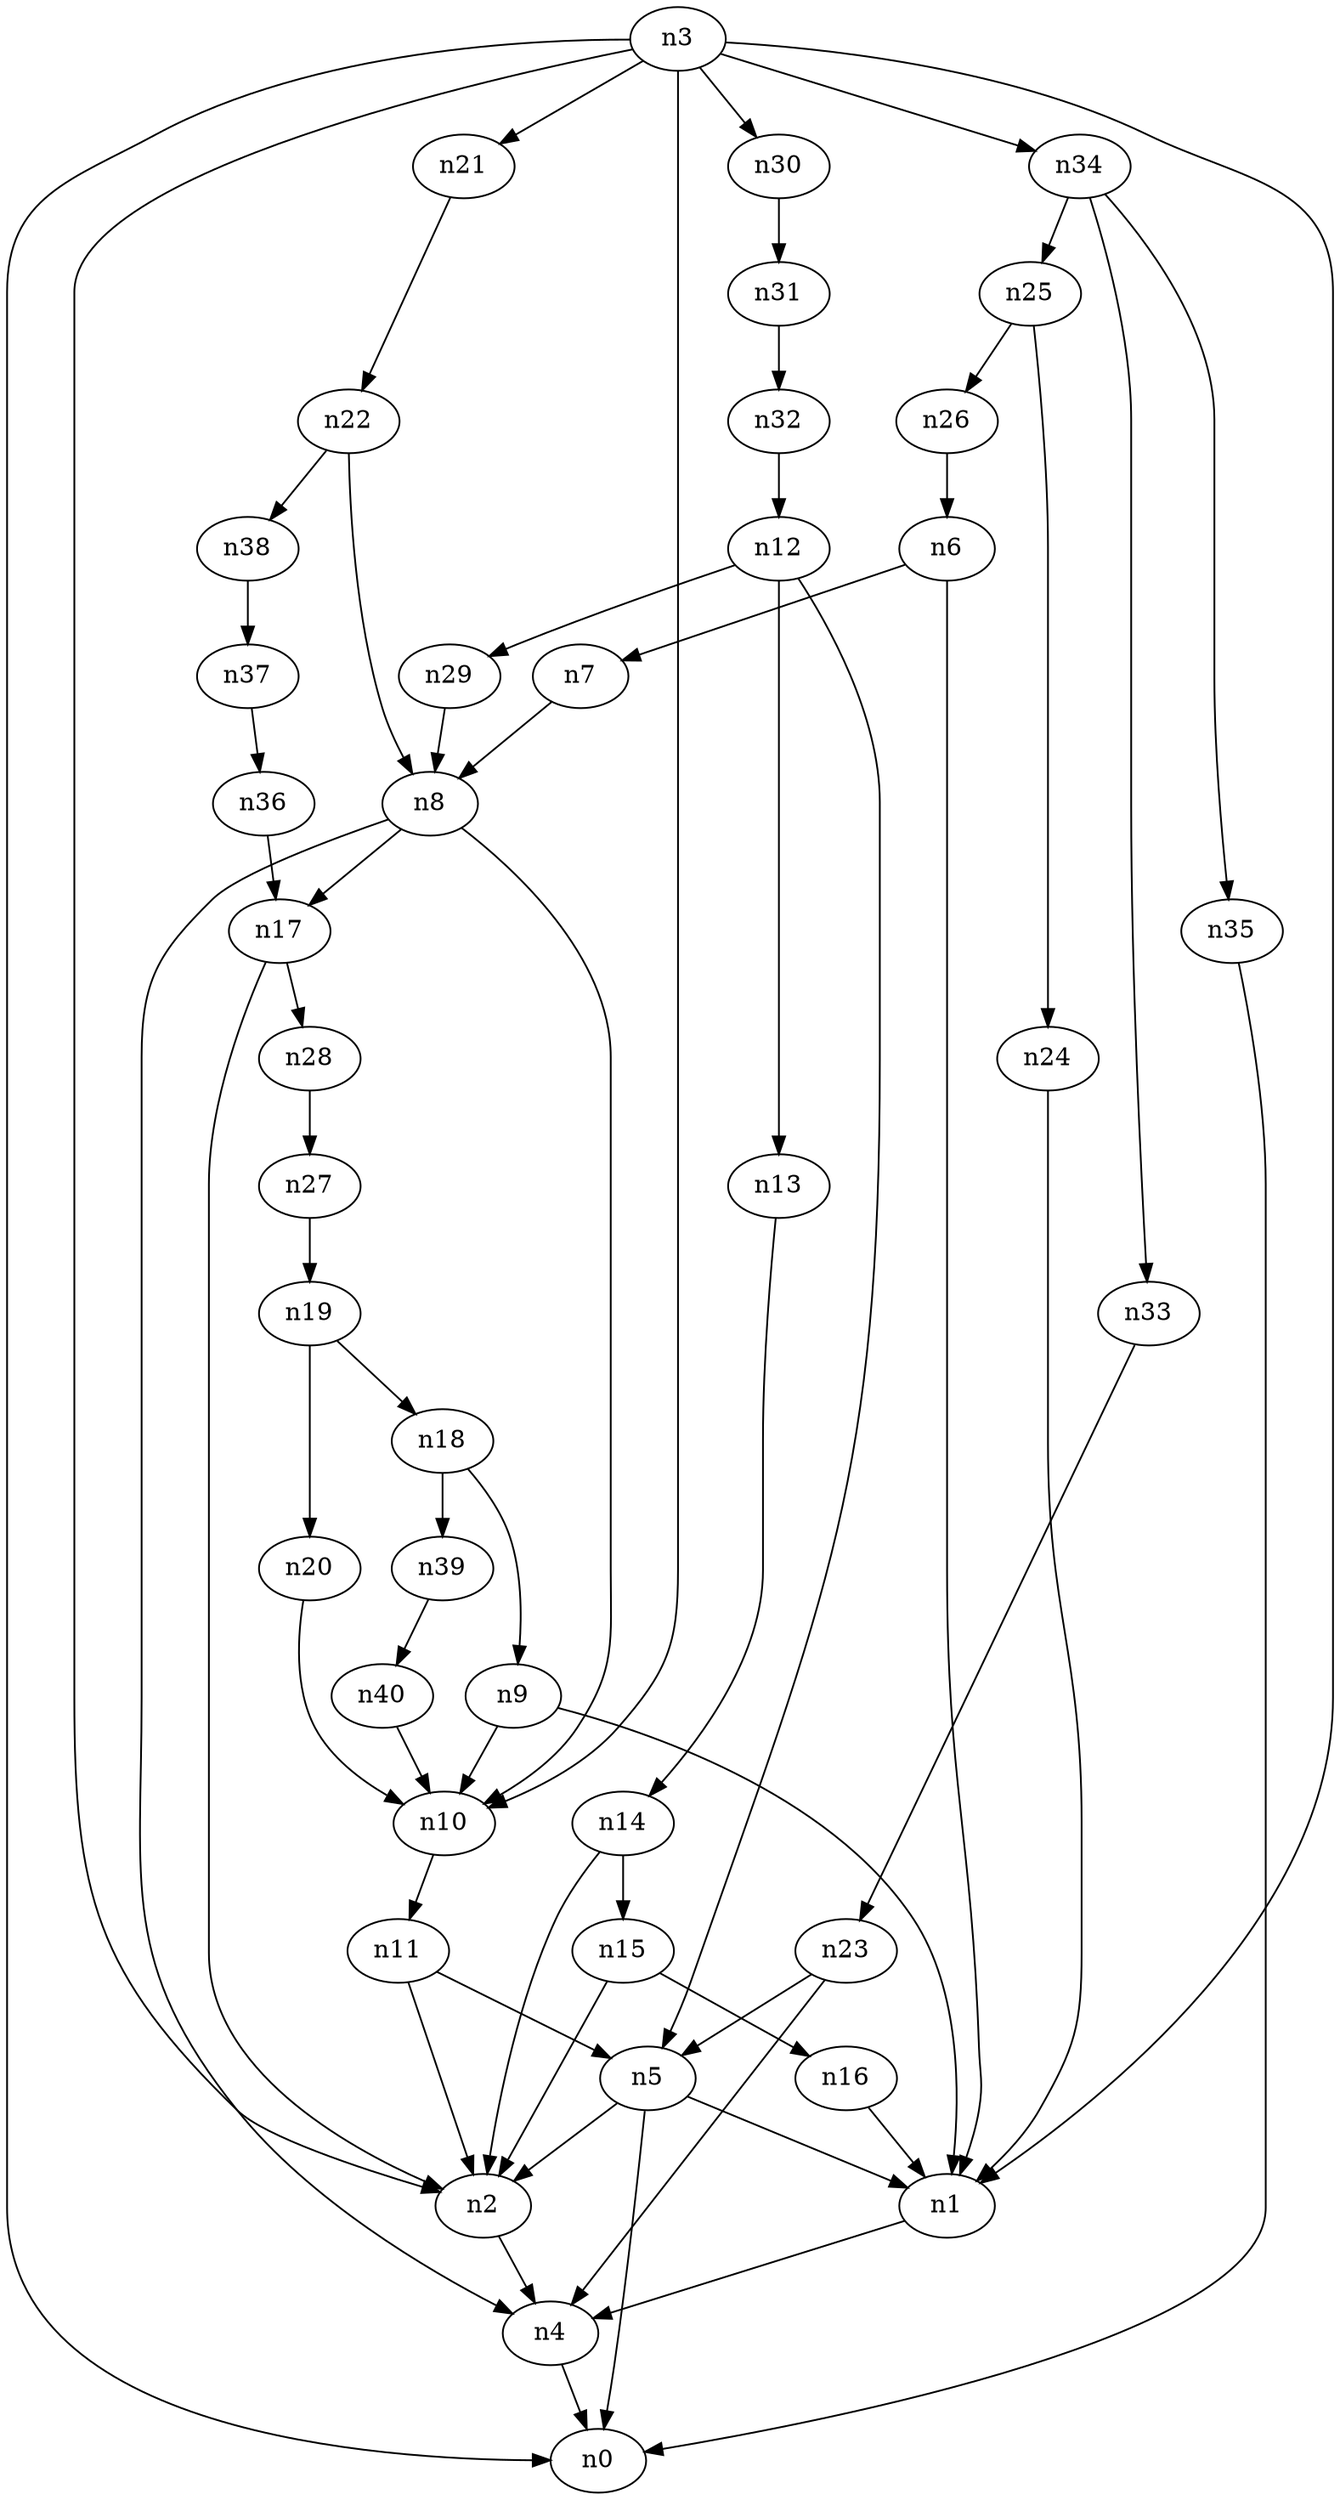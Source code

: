 digraph G {
	n1 -> n4	 [_graphml_id=e4];
	n2 -> n4	 [_graphml_id=e7];
	n3 -> n0	 [_graphml_id=e0];
	n3 -> n1	 [_graphml_id=e3];
	n3 -> n2	 [_graphml_id=e6];
	n3 -> n10	 [_graphml_id=e38];
	n3 -> n21	 [_graphml_id=e33];
	n3 -> n30	 [_graphml_id=e48];
	n3 -> n34	 [_graphml_id=e57];
	n4 -> n0	 [_graphml_id=e1];
	n5 -> n0	 [_graphml_id=e2];
	n5 -> n1	 [_graphml_id=e5];
	n5 -> n2	 [_graphml_id=e8];
	n6 -> n1	 [_graphml_id=e9];
	n6 -> n7	 [_graphml_id=e10];
	n7 -> n8	 [_graphml_id=e11];
	n8 -> n4	 [_graphml_id=e12];
	n8 -> n10	 [_graphml_id=e15];
	n8 -> n17	 [_graphml_id=e27];
	n9 -> n1	 [_graphml_id=e13];
	n9 -> n10	 [_graphml_id=e14];
	n10 -> n11	 [_graphml_id=e16];
	n11 -> n2	 [_graphml_id=e18];
	n11 -> n5	 [_graphml_id=e17];
	n12 -> n5	 [_graphml_id=e19];
	n12 -> n13	 [_graphml_id=e20];
	n12 -> n29	 [_graphml_id=e46];
	n13 -> n14	 [_graphml_id=e21];
	n14 -> n2	 [_graphml_id=e22];
	n14 -> n15	 [_graphml_id=e28];
	n15 -> n2	 [_graphml_id=e23];
	n15 -> n16	 [_graphml_id=e24];
	n16 -> n1	 [_graphml_id=e25];
	n17 -> n2	 [_graphml_id=e26];
	n17 -> n28	 [_graphml_id=e45];
	n18 -> n9	 [_graphml_id=e29];
	n18 -> n39	 [_graphml_id=e62];
	n19 -> n18	 [_graphml_id=e30];
	n19 -> n20	 [_graphml_id=e31];
	n20 -> n10	 [_graphml_id=e32];
	n21 -> n22	 [_graphml_id=e34];
	n22 -> n8	 [_graphml_id=e35];
	n22 -> n38	 [_graphml_id=e61];
	n23 -> n4	 [_graphml_id=e37];
	n23 -> n5	 [_graphml_id=e36];
	n24 -> n1	 [_graphml_id=e39];
	n25 -> n24	 [_graphml_id=e40];
	n25 -> n26	 [_graphml_id=e41];
	n26 -> n6	 [_graphml_id=e42];
	n27 -> n19	 [_graphml_id=e43];
	n28 -> n27	 [_graphml_id=e44];
	n29 -> n8	 [_graphml_id=e47];
	n30 -> n31	 [_graphml_id=e49];
	n31 -> n32	 [_graphml_id=e50];
	n32 -> n12	 [_graphml_id=e51];
	n33 -> n23	 [_graphml_id=e52];
	n34 -> n25	 [_graphml_id=e54];
	n34 -> n33	 [_graphml_id=e53];
	n34 -> n35	 [_graphml_id=e56];
	n35 -> n0	 [_graphml_id=e55];
	n36 -> n17	 [_graphml_id=e58];
	n37 -> n36	 [_graphml_id=e59];
	n38 -> n37	 [_graphml_id=e60];
	n39 -> n40	 [_graphml_id=e63];
	n40 -> n10	 [_graphml_id=e64];
}
